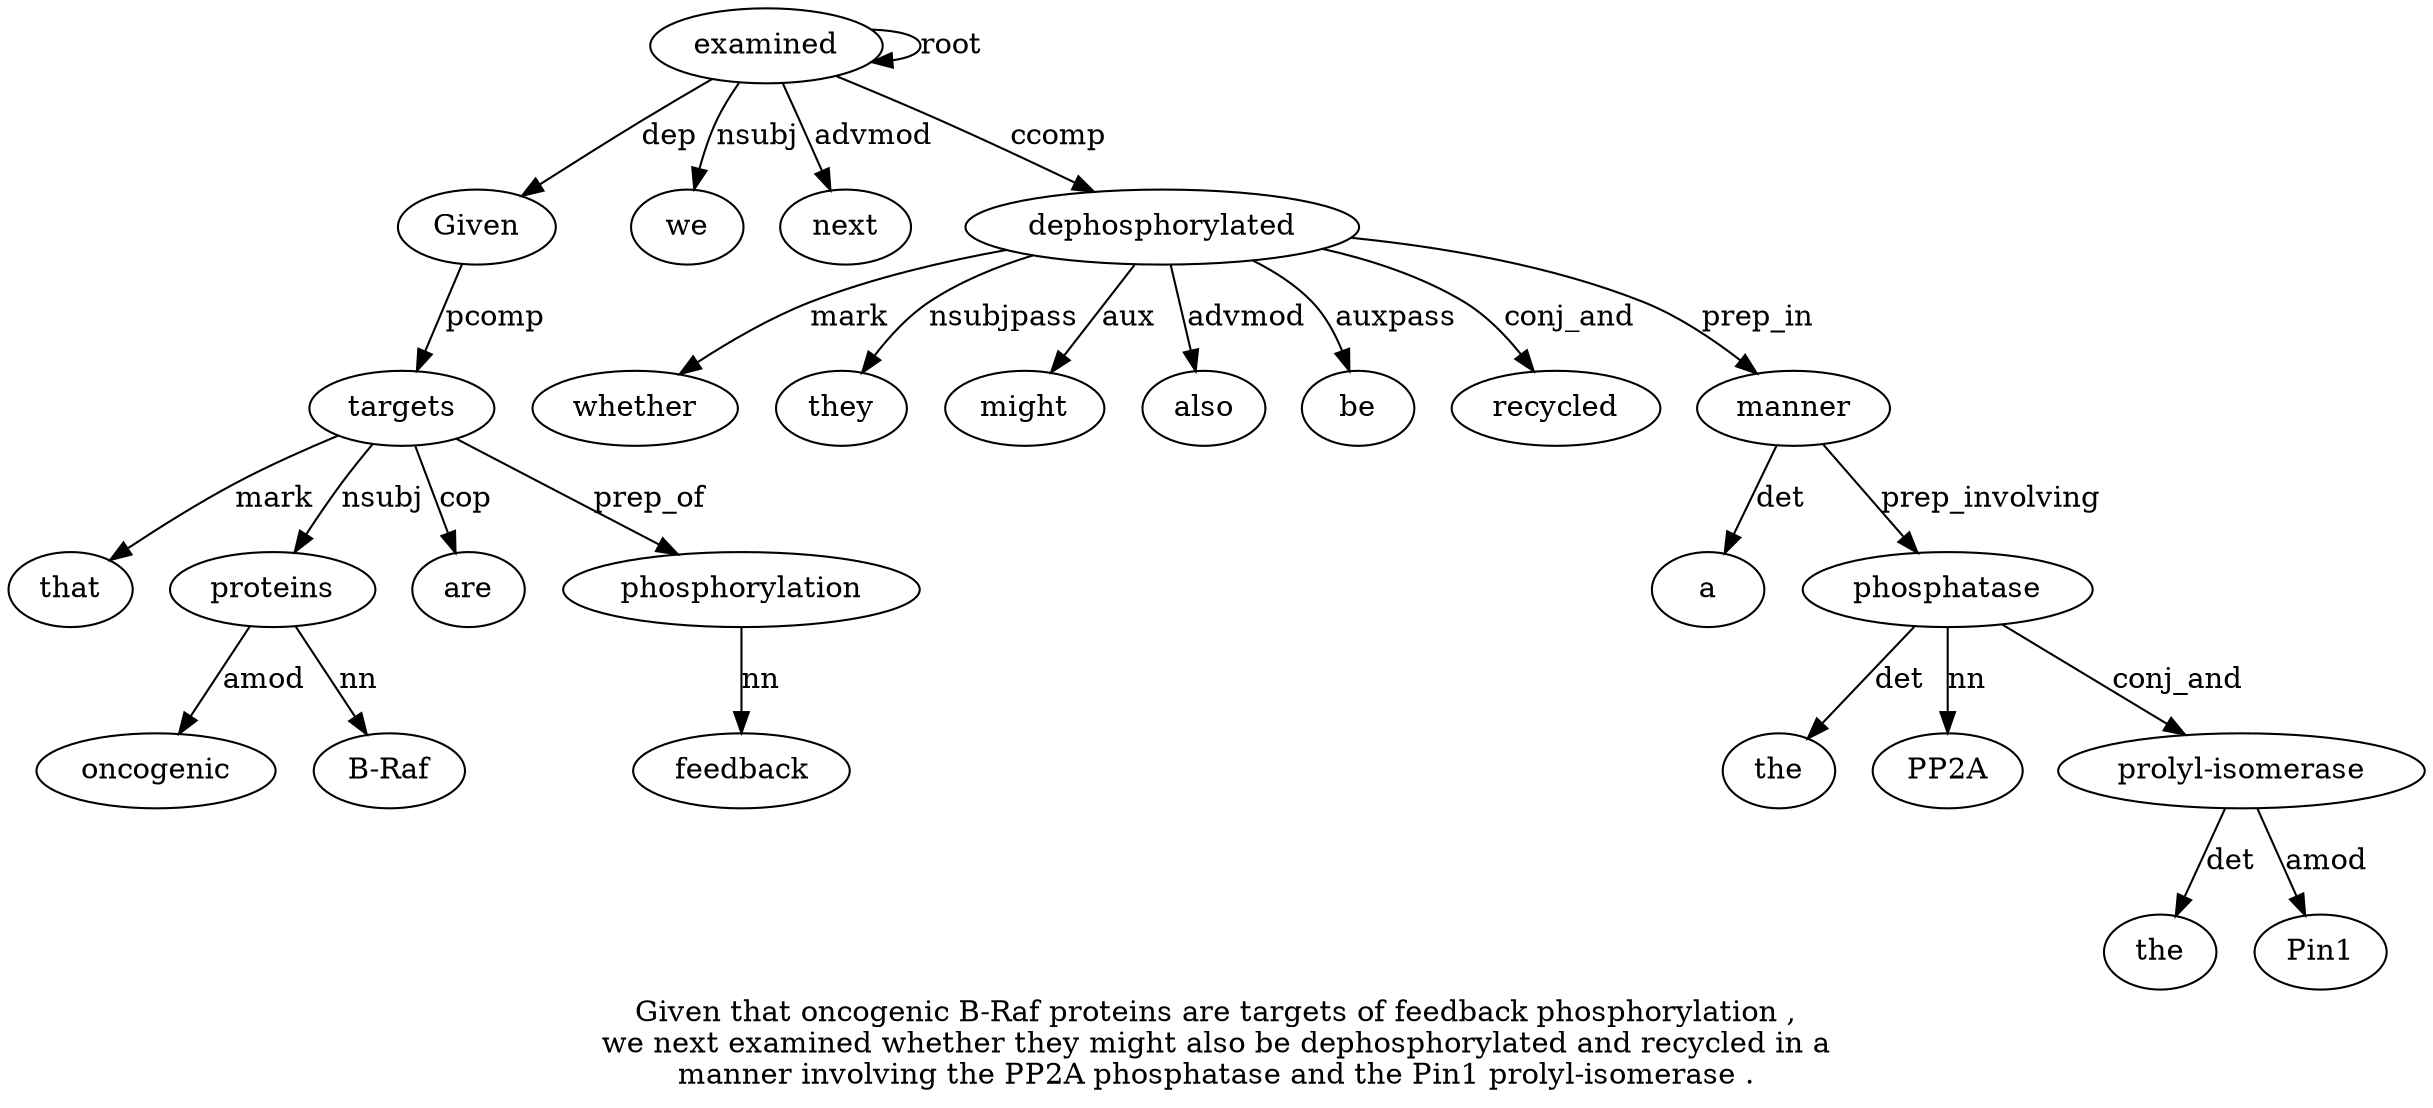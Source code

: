 digraph "Given that oncogenic B-Raf proteins are targets of feedback phosphorylation ,  we next examined whether they might also be dephosphorylated and recycled in a manner involving the PP2A phosphatase and the Pin1 prolyl-isomerase ." {
label="Given that oncogenic B-Raf proteins are targets of feedback phosphorylation ,
we next examined whether they might also be dephosphorylated and recycled in a
manner involving the PP2A phosphatase and the Pin1 prolyl-isomerase .";
examined14 [style=filled, fillcolor=white, label=examined];
Given1 [style=filled, fillcolor=white, label=Given];
examined14 -> Given1  [label=dep];
targets7 [style=filled, fillcolor=white, label=targets];
that2 [style=filled, fillcolor=white, label=that];
targets7 -> that2  [label=mark];
proteins5 [style=filled, fillcolor=white, label=proteins];
oncogenic3 [style=filled, fillcolor=white, label=oncogenic];
proteins5 -> oncogenic3  [label=amod];
"B-Raf4" [style=filled, fillcolor=white, label="B-Raf"];
proteins5 -> "B-Raf4"  [label=nn];
targets7 -> proteins5  [label=nsubj];
are6 [style=filled, fillcolor=white, label=are];
targets7 -> are6  [label=cop];
Given1 -> targets7  [label=pcomp];
phosphorylation10 [style=filled, fillcolor=white, label=phosphorylation];
feedback9 [style=filled, fillcolor=white, label=feedback];
phosphorylation10 -> feedback9  [label=nn];
targets7 -> phosphorylation10  [label=prep_of];
we12 [style=filled, fillcolor=white, label=we];
examined14 -> we12  [label=nsubj];
next13 [style=filled, fillcolor=white, label=next];
examined14 -> next13  [label=advmod];
examined14 -> examined14  [label=root];
dephosphorylated20 [style=filled, fillcolor=white, label=dephosphorylated];
whether15 [style=filled, fillcolor=white, label=whether];
dephosphorylated20 -> whether15  [label=mark];
they16 [style=filled, fillcolor=white, label=they];
dephosphorylated20 -> they16  [label=nsubjpass];
might17 [style=filled, fillcolor=white, label=might];
dephosphorylated20 -> might17  [label=aux];
also18 [style=filled, fillcolor=white, label=also];
dephosphorylated20 -> also18  [label=advmod];
be19 [style=filled, fillcolor=white, label=be];
dephosphorylated20 -> be19  [label=auxpass];
examined14 -> dephosphorylated20  [label=ccomp];
recycled22 [style=filled, fillcolor=white, label=recycled];
dephosphorylated20 -> recycled22  [label=conj_and];
manner25 [style=filled, fillcolor=white, label=manner];
a24 [style=filled, fillcolor=white, label=a];
manner25 -> a24  [label=det];
dephosphorylated20 -> manner25  [label=prep_in];
phosphatase29 [style=filled, fillcolor=white, label=phosphatase];
the27 [style=filled, fillcolor=white, label=the];
phosphatase29 -> the27  [label=det];
PP2A28 [style=filled, fillcolor=white, label=PP2A];
phosphatase29 -> PP2A28  [label=nn];
manner25 -> phosphatase29  [label=prep_involving];
"prolyl-isomerase33" [style=filled, fillcolor=white, label="prolyl-isomerase"];
the31 [style=filled, fillcolor=white, label=the];
"prolyl-isomerase33" -> the31  [label=det];
Pin132 [style=filled, fillcolor=white, label=Pin1];
"prolyl-isomerase33" -> Pin132  [label=amod];
phosphatase29 -> "prolyl-isomerase33"  [label=conj_and];
}
